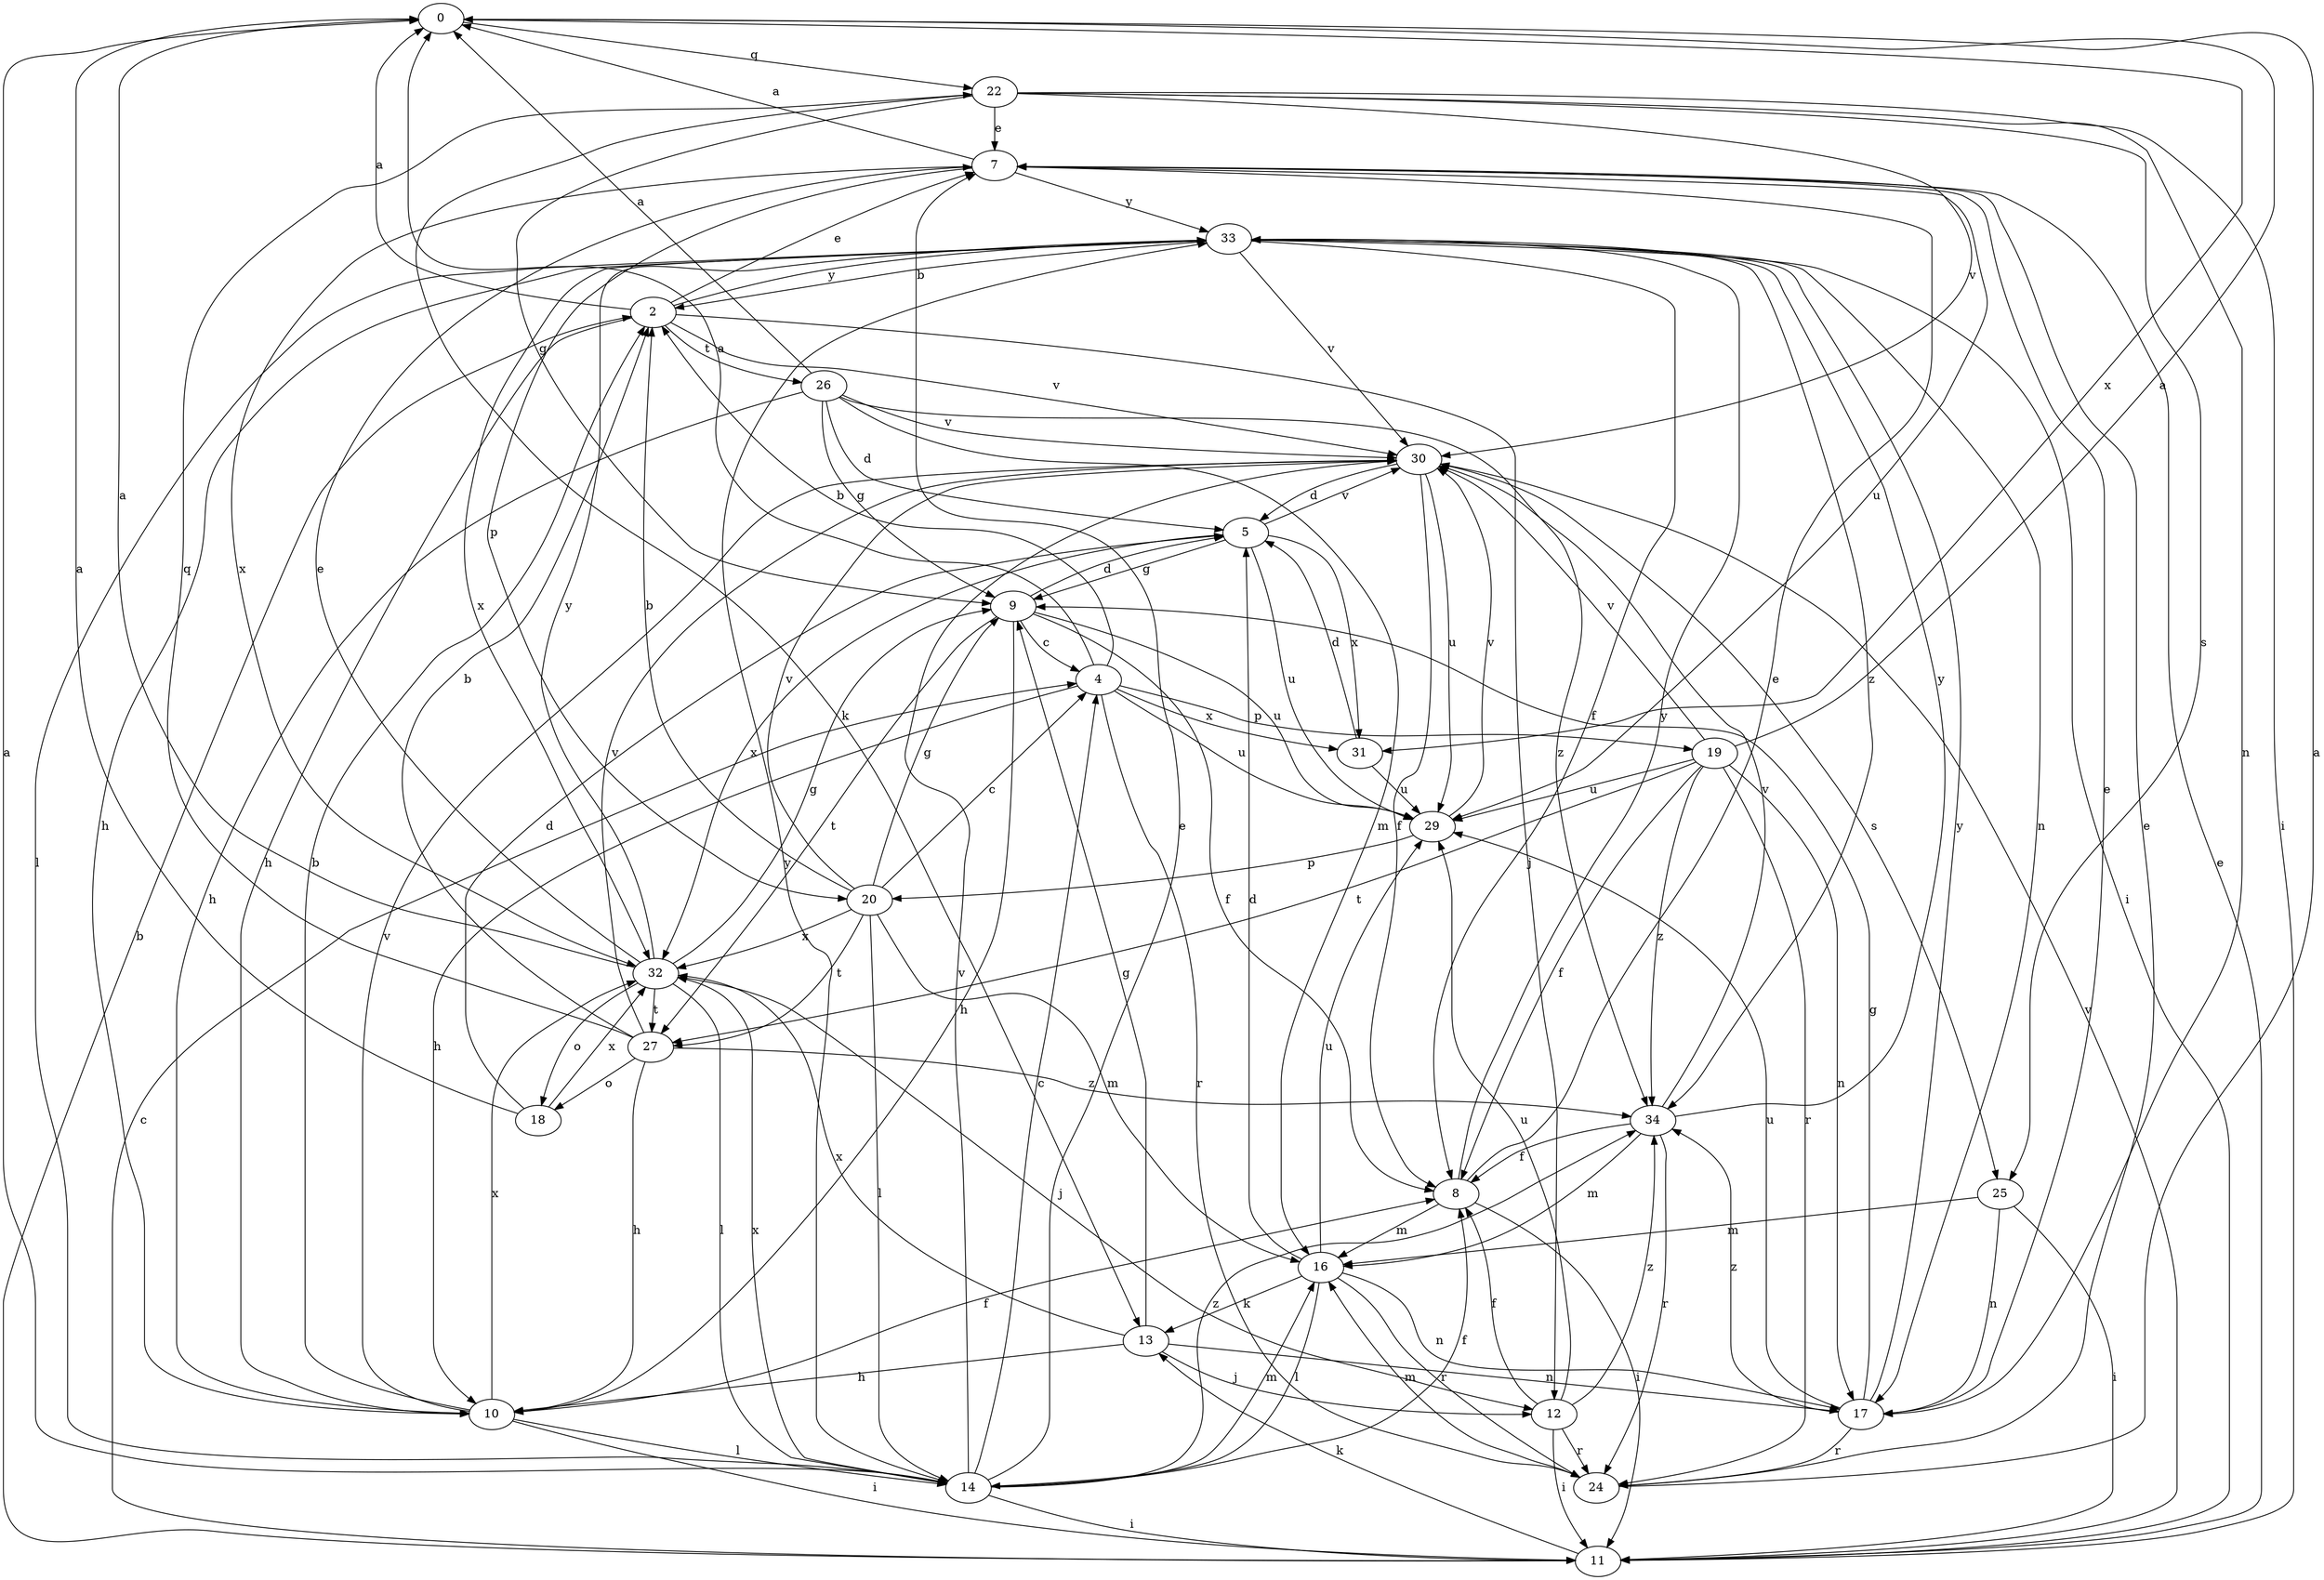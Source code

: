 strict digraph  {
0;
2;
4;
5;
7;
8;
9;
10;
11;
12;
13;
14;
16;
17;
18;
19;
20;
22;
24;
25;
26;
27;
29;
30;
31;
32;
33;
34;
0 -> 22  [label=q];
0 -> 31  [label=x];
2 -> 0  [label=a];
2 -> 7  [label=e];
2 -> 10  [label=h];
2 -> 12  [label=j];
2 -> 26  [label=t];
2 -> 30  [label=v];
2 -> 33  [label=y];
4 -> 0  [label=a];
4 -> 2  [label=b];
4 -> 10  [label=h];
4 -> 19  [label=p];
4 -> 24  [label=r];
4 -> 29  [label=u];
4 -> 31  [label=x];
5 -> 9  [label=g];
5 -> 29  [label=u];
5 -> 30  [label=v];
5 -> 31  [label=x];
5 -> 32  [label=x];
7 -> 0  [label=a];
7 -> 20  [label=p];
7 -> 29  [label=u];
7 -> 32  [label=x];
7 -> 33  [label=y];
8 -> 7  [label=e];
8 -> 11  [label=i];
8 -> 16  [label=m];
8 -> 33  [label=y];
9 -> 4  [label=c];
9 -> 5  [label=d];
9 -> 8  [label=f];
9 -> 10  [label=h];
9 -> 27  [label=t];
9 -> 29  [label=u];
10 -> 2  [label=b];
10 -> 8  [label=f];
10 -> 11  [label=i];
10 -> 14  [label=l];
10 -> 30  [label=v];
10 -> 32  [label=x];
11 -> 2  [label=b];
11 -> 4  [label=c];
11 -> 7  [label=e];
11 -> 13  [label=k];
11 -> 30  [label=v];
12 -> 8  [label=f];
12 -> 11  [label=i];
12 -> 24  [label=r];
12 -> 29  [label=u];
12 -> 34  [label=z];
13 -> 9  [label=g];
13 -> 10  [label=h];
13 -> 12  [label=j];
13 -> 17  [label=n];
13 -> 32  [label=x];
14 -> 0  [label=a];
14 -> 4  [label=c];
14 -> 7  [label=e];
14 -> 8  [label=f];
14 -> 11  [label=i];
14 -> 16  [label=m];
14 -> 30  [label=v];
14 -> 32  [label=x];
14 -> 33  [label=y];
14 -> 34  [label=z];
16 -> 5  [label=d];
16 -> 13  [label=k];
16 -> 14  [label=l];
16 -> 17  [label=n];
16 -> 24  [label=r];
16 -> 29  [label=u];
17 -> 7  [label=e];
17 -> 9  [label=g];
17 -> 24  [label=r];
17 -> 29  [label=u];
17 -> 33  [label=y];
17 -> 34  [label=z];
18 -> 0  [label=a];
18 -> 5  [label=d];
18 -> 32  [label=x];
19 -> 0  [label=a];
19 -> 8  [label=f];
19 -> 17  [label=n];
19 -> 24  [label=r];
19 -> 27  [label=t];
19 -> 29  [label=u];
19 -> 30  [label=v];
19 -> 34  [label=z];
20 -> 2  [label=b];
20 -> 4  [label=c];
20 -> 9  [label=g];
20 -> 14  [label=l];
20 -> 16  [label=m];
20 -> 27  [label=t];
20 -> 30  [label=v];
20 -> 32  [label=x];
22 -> 7  [label=e];
22 -> 9  [label=g];
22 -> 11  [label=i];
22 -> 13  [label=k];
22 -> 17  [label=n];
22 -> 25  [label=s];
22 -> 30  [label=v];
24 -> 0  [label=a];
24 -> 7  [label=e];
24 -> 16  [label=m];
25 -> 11  [label=i];
25 -> 16  [label=m];
25 -> 17  [label=n];
26 -> 0  [label=a];
26 -> 5  [label=d];
26 -> 9  [label=g];
26 -> 10  [label=h];
26 -> 16  [label=m];
26 -> 30  [label=v];
26 -> 34  [label=z];
27 -> 2  [label=b];
27 -> 10  [label=h];
27 -> 18  [label=o];
27 -> 22  [label=q];
27 -> 30  [label=v];
27 -> 34  [label=z];
29 -> 20  [label=p];
29 -> 30  [label=v];
30 -> 5  [label=d];
30 -> 8  [label=f];
30 -> 25  [label=s];
30 -> 29  [label=u];
31 -> 5  [label=d];
31 -> 29  [label=u];
32 -> 0  [label=a];
32 -> 7  [label=e];
32 -> 9  [label=g];
32 -> 12  [label=j];
32 -> 14  [label=l];
32 -> 18  [label=o];
32 -> 27  [label=t];
32 -> 33  [label=y];
33 -> 2  [label=b];
33 -> 8  [label=f];
33 -> 10  [label=h];
33 -> 11  [label=i];
33 -> 14  [label=l];
33 -> 17  [label=n];
33 -> 30  [label=v];
33 -> 32  [label=x];
33 -> 34  [label=z];
34 -> 8  [label=f];
34 -> 16  [label=m];
34 -> 24  [label=r];
34 -> 30  [label=v];
34 -> 33  [label=y];
}
